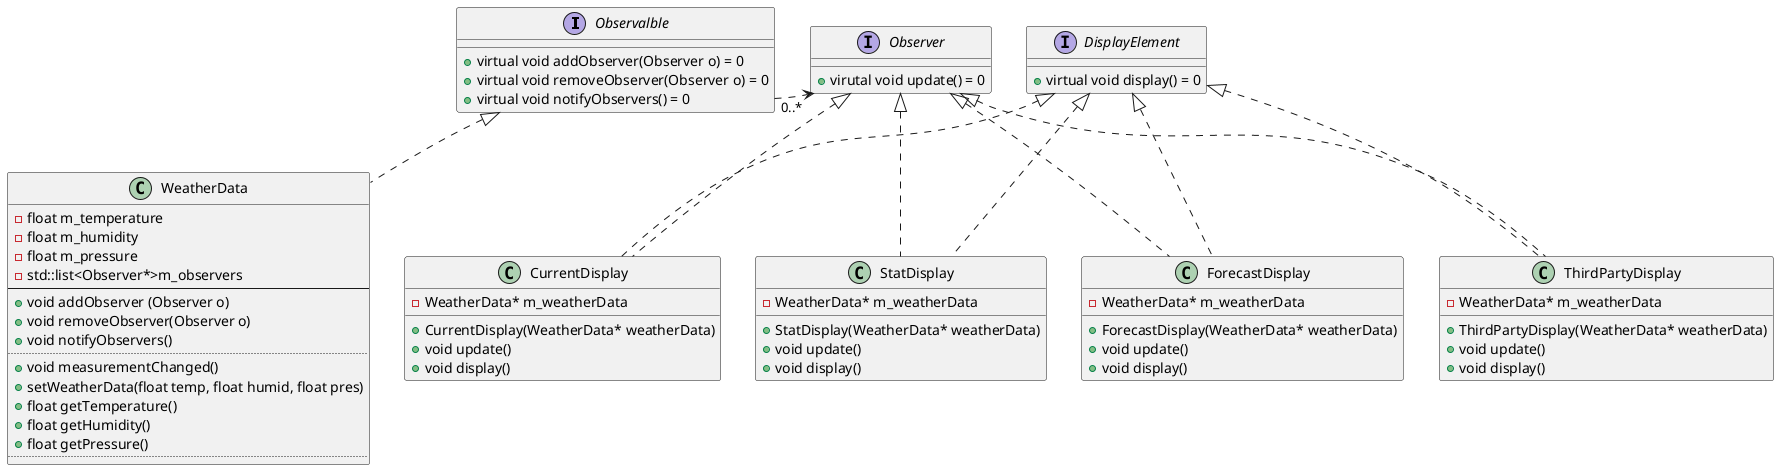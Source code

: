 @startuml Observer Pattern

Interface Observalble{
    + virtual void addObserver(Observer o) = 0
    + virtual void removeObserver(Observer o) = 0
    + virtual void notifyObservers() = 0
}
Interface Observer{
    + virutal void update() = 0
}
Interface DisplayElement{
    + virtual void display() = 0
    
}

class WeatherData implements  Observalble{
    ' store the weather data from weather station
    - float m_temperature
    - float m_humidity
    - float m_pressure
    ' store all the observers' pointer in vector for nothify when weather data changed
    - std::list<Observer*>m_observers 
    --
    + void addObserver (Observer o)
    + void removeObserver(Observer o) 
    + void notifyObservers()
    ..
    ' when weather data changed, this method will be invoked
    + void measurementChanged()
    ' simulate weaher data changed
    + setWeatherData(float temp, float humid, float pres)
    ' get method for Observer use
    + float getTemperature()
    + float getHumidity()
    + float getPressure()
    ' new get method can be add for future requirement
    ..
}

class CurrentDisplay implements Observer, DisplayElement{
    - WeatherData* m_weatherData
    + CurrentDisplay(WeatherData* weatherData)
    + void update()
    + void display()
}

class StatDisplay implements Observer, DisplayElement{
    - WeatherData* m_weatherData
    + StatDisplay(WeatherData* weatherData)
    + void update()
    + void display()
}

class ForecastDisplay implements Observer, DisplayElement{
    - WeatherData* m_weatherData
    + ForecastDisplay(WeatherData* weatherData)
    + void update()
    + void display()
}
class ThirdPartyDisplay implements Observer, DisplayElement{
    - WeatherData* m_weatherData
    + ThirdPartyDisplay(WeatherData* weatherData)
    + void update()
    + void display()
}
Observalble ..>"0..*" Observer
'CurrentDisplay --> WeatherData
'StatDisplay --> WeatherData
'ForecastDisplay --> WeatherData
'ThirdPartyDisplay --> WeatherData

'Layout modify
Observalble -[hidden]> Observer 
Observer -[hidden]> DisplayElement

CurrentDisplay -[hidden]> StatDisplay 
StatDisplay -[hidden]> ForecastDisplay 
ForecastDisplay -[hidden]> ThirdPartyDisplay 
@enduml